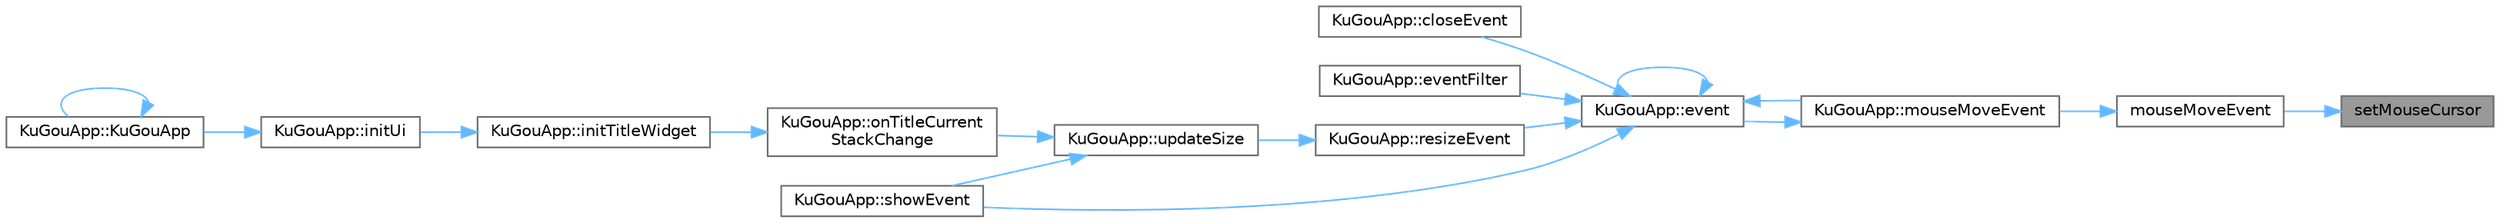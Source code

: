 digraph "setMouseCursor"
{
 // LATEX_PDF_SIZE
  bgcolor="transparent";
  edge [fontname=Helvetica,fontsize=10,labelfontname=Helvetica,labelfontsize=10];
  node [fontname=Helvetica,fontsize=10,shape=box,height=0.2,width=0.4];
  rankdir="RL";
  Node1 [id="Node000001",label="setMouseCursor",height=0.2,width=0.4,color="gray40", fillcolor="grey60", style="filled", fontcolor="black",tooltip="设置鼠标光标形状"];
  Node1 -> Node2 [id="edge1_Node000001_Node000002",dir="back",color="steelblue1",style="solid",tooltip=" "];
  Node2 [id="Node000002",label="mouseMoveEvent",height=0.2,width=0.4,color="grey40", fillcolor="white", style="filled",URL="$class_main_window.html#a4d538d95963e25c7a27250e441321d72",tooltip="重写鼠标移动事件，处理窗口拖动和拉伸"];
  Node2 -> Node3 [id="edge2_Node000002_Node000003",dir="back",color="steelblue1",style="solid",tooltip=" "];
  Node3 [id="Node000003",label="KuGouApp::mouseMoveEvent",height=0.2,width=0.4,color="grey40", fillcolor="white", style="filled",URL="$class_ku_gou_app.html#a4d538d95963e25c7a27250e441321d72",tooltip="鼠标移动事件"];
  Node3 -> Node4 [id="edge3_Node000003_Node000004",dir="back",color="steelblue1",style="solid",tooltip=" "];
  Node4 [id="Node000004",label="KuGouApp::event",height=0.2,width=0.4,color="grey40", fillcolor="white", style="filled",URL="$class_ku_gou_app.html#a4df57dfac7a608de1ed3dc7bceda487e",tooltip="事件处理"];
  Node4 -> Node5 [id="edge4_Node000004_Node000005",dir="back",color="steelblue1",style="solid",tooltip=" "];
  Node5 [id="Node000005",label="KuGouApp::closeEvent",height=0.2,width=0.4,color="grey40", fillcolor="white", style="filled",URL="$class_ku_gou_app.html#a734e48502f247ab4495ae832e4c2ae2e",tooltip="关闭事件"];
  Node4 -> Node4 [id="edge5_Node000004_Node000004",dir="back",color="steelblue1",style="solid",tooltip=" "];
  Node4 -> Node6 [id="edge6_Node000004_Node000006",dir="back",color="steelblue1",style="solid",tooltip=" "];
  Node6 [id="Node000006",label="KuGouApp::eventFilter",height=0.2,width=0.4,color="grey40", fillcolor="white", style="filled",URL="$class_ku_gou_app.html#a7eb87a6d4464680c455d278d1d32eba6",tooltip="事件过滤器"];
  Node4 -> Node3 [id="edge7_Node000004_Node000003",dir="back",color="steelblue1",style="solid",tooltip=" "];
  Node4 -> Node7 [id="edge8_Node000004_Node000007",dir="back",color="steelblue1",style="solid",tooltip=" "];
  Node7 [id="Node000007",label="KuGouApp::resizeEvent",height=0.2,width=0.4,color="grey40", fillcolor="white", style="filled",URL="$class_ku_gou_app.html#a9a27ed4ceb22d2a19bdb88ed785085a1",tooltip="调整大小事件"];
  Node7 -> Node8 [id="edge9_Node000007_Node000008",dir="back",color="steelblue1",style="solid",tooltip=" "];
  Node8 [id="Node000008",label="KuGouApp::updateSize",height=0.2,width=0.4,color="grey40", fillcolor="white", style="filled",URL="$class_ku_gou_app.html#a6b995f2eb9693d044a0eb7a89102d8f0",tooltip="更新窗口大小"];
  Node8 -> Node9 [id="edge10_Node000008_Node000009",dir="back",color="steelblue1",style="solid",tooltip=" "];
  Node9 [id="Node000009",label="KuGouApp::onTitleCurrent\lStackChange",height=0.2,width=0.4,color="grey40", fillcolor="white", style="filled",URL="$class_ku_gou_app.html#a1d246a134b1b469507feccf8b8d6f7e3",tooltip="标题栏堆栈窗口切换槽函数"];
  Node9 -> Node10 [id="edge11_Node000009_Node000010",dir="back",color="steelblue1",style="solid",tooltip=" "];
  Node10 [id="Node000010",label="KuGouApp::initTitleWidget",height=0.2,width=0.4,color="grey40", fillcolor="white", style="filled",URL="$class_ku_gou_app.html#a94fc5073f204939937996ae86cd18b18",tooltip="初始化标题栏"];
  Node10 -> Node11 [id="edge12_Node000010_Node000011",dir="back",color="steelblue1",style="solid",tooltip=" "];
  Node11 [id="Node000011",label="KuGouApp::initUi",height=0.2,width=0.4,color="grey40", fillcolor="white", style="filled",URL="$class_ku_gou_app.html#afba6e95967cc3eb25fd518f7bde6ec04",tooltip="初始化界面"];
  Node11 -> Node12 [id="edge13_Node000011_Node000012",dir="back",color="steelblue1",style="solid",tooltip=" "];
  Node12 [id="Node000012",label="KuGouApp::KuGouApp",height=0.2,width=0.4,color="grey40", fillcolor="white", style="filled",URL="$class_ku_gou_app.html#af7467d6f774dc85cb961cd95c055f622",tooltip="构造函数"];
  Node12 -> Node12 [id="edge14_Node000012_Node000012",dir="back",color="steelblue1",style="solid",tooltip=" "];
  Node8 -> Node13 [id="edge15_Node000008_Node000013",dir="back",color="steelblue1",style="solid",tooltip=" "];
  Node13 [id="Node000013",label="KuGouApp::showEvent",height=0.2,width=0.4,color="grey40", fillcolor="white", style="filled",URL="$class_ku_gou_app.html#a26eb1890b4d4dfb7bf76fb7c44cbdebf",tooltip="显示事件"];
  Node4 -> Node13 [id="edge16_Node000004_Node000013",dir="back",color="steelblue1",style="solid",tooltip=" "];
}
